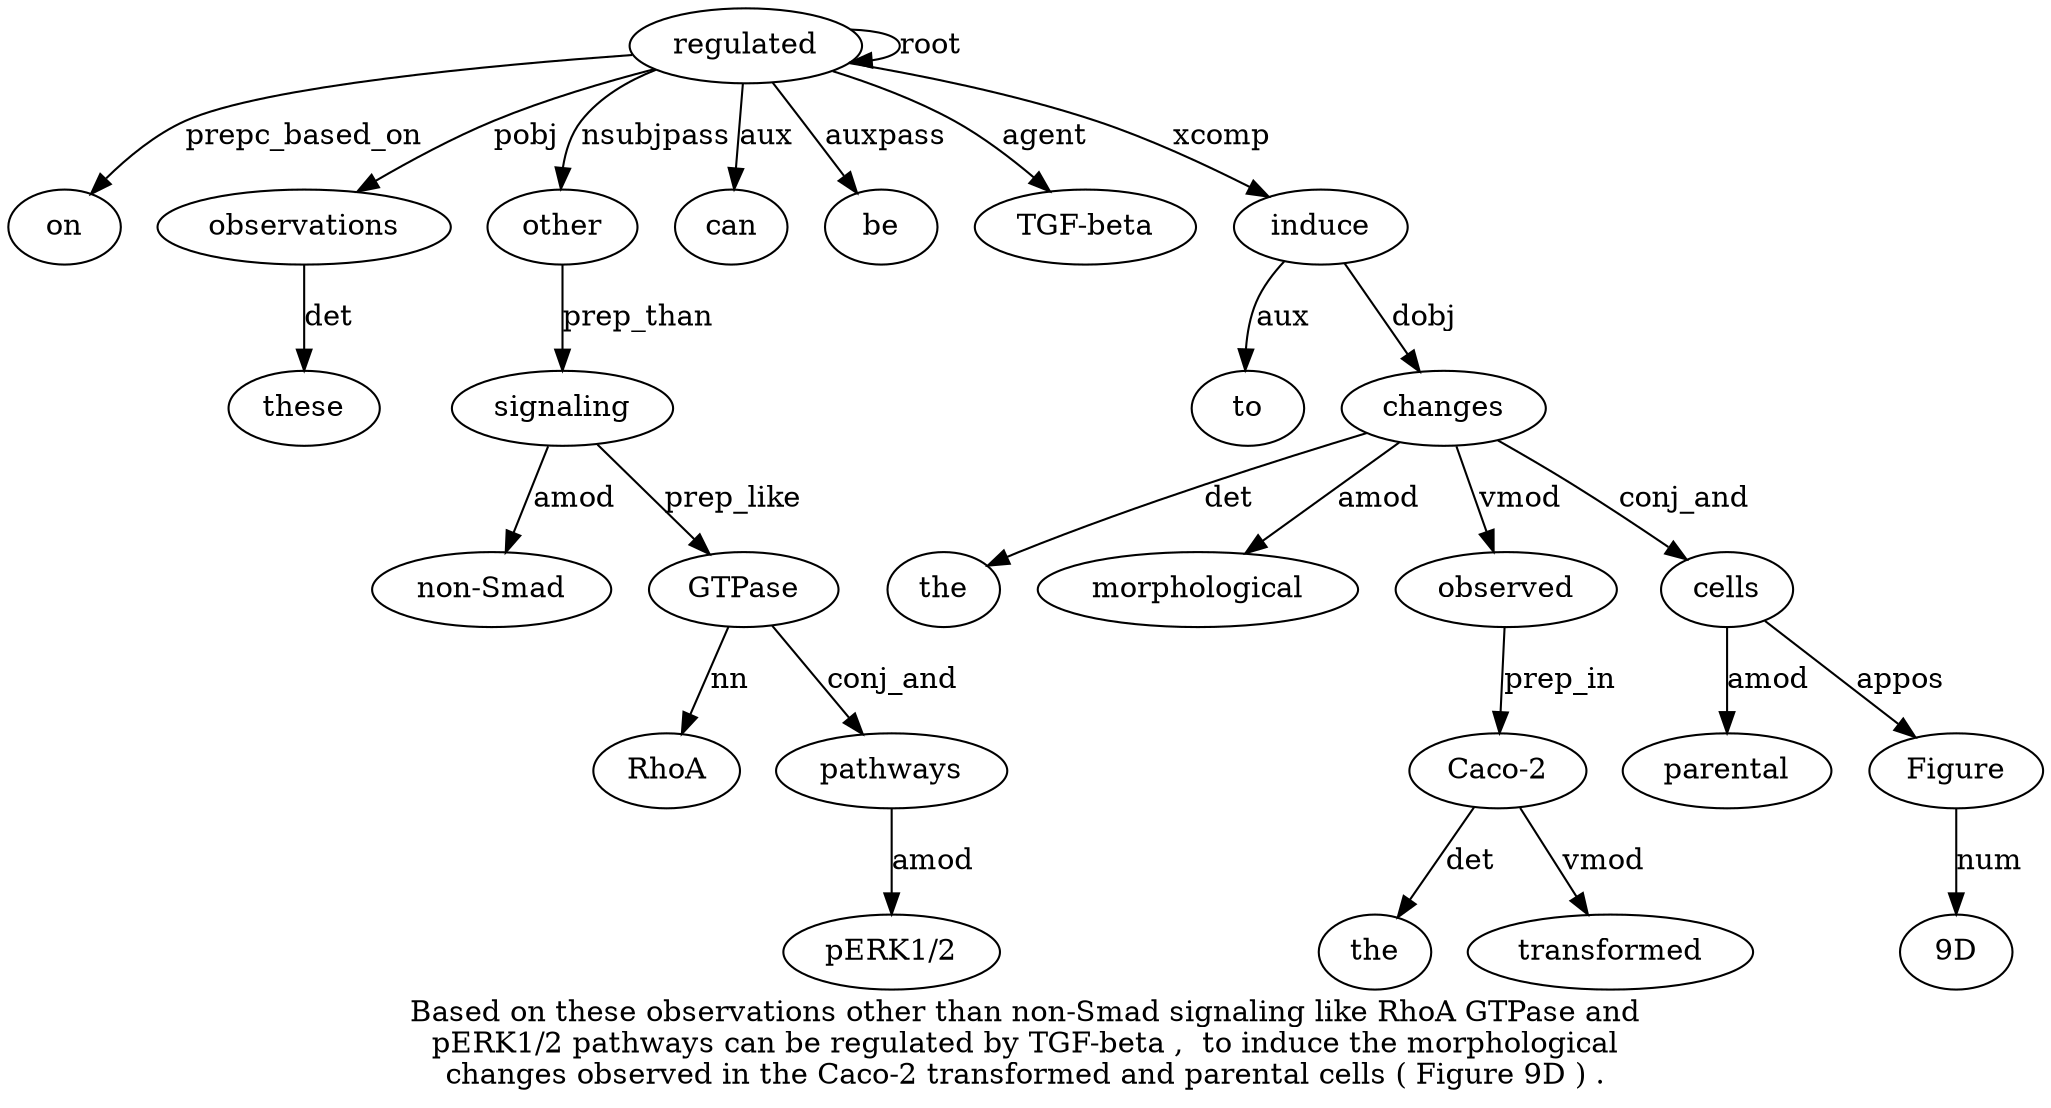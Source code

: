 digraph "Based on these observations other than non-Smad signaling like RhoA GTPase and pERK1/2 pathways can be regulated by TGF-beta ,  to induce the morphological changes observed in the Caco-2 transformed and parental cells ( Figure 9D ) ." {
label="Based on these observations other than non-Smad signaling like RhoA GTPase and
pERK1/2 pathways can be regulated by TGF-beta ,  to induce the morphological
changes observed in the Caco-2 transformed and parental cells ( Figure 9D ) .";
regulated17 [style=filled, fillcolor=white, label=regulated];
on2 [style=filled, fillcolor=white, label=on];
regulated17 -> on2  [label=prepc_based_on];
observations4 [style=filled, fillcolor=white, label=observations];
these3 [style=filled, fillcolor=white, label=these];
observations4 -> these3  [label=det];
regulated17 -> observations4  [label=pobj];
other5 [style=filled, fillcolor=white, label=other];
regulated17 -> other5  [label=nsubjpass];
signaling8 [style=filled, fillcolor=white, label=signaling];
"non-Smad7" [style=filled, fillcolor=white, label="non-Smad"];
signaling8 -> "non-Smad7"  [label=amod];
other5 -> signaling8  [label=prep_than];
GTPase11 [style=filled, fillcolor=white, label=GTPase];
RhoA10 [style=filled, fillcolor=white, label=RhoA];
GTPase11 -> RhoA10  [label=nn];
signaling8 -> GTPase11  [label=prep_like];
pathways14 [style=filled, fillcolor=white, label=pathways];
"pERK1/213" [style=filled, fillcolor=white, label="pERK1/2"];
pathways14 -> "pERK1/213"  [label=amod];
GTPase11 -> pathways14  [label=conj_and];
can15 [style=filled, fillcolor=white, label=can];
regulated17 -> can15  [label=aux];
be16 [style=filled, fillcolor=white, label=be];
regulated17 -> be16  [label=auxpass];
regulated17 -> regulated17  [label=root];
"TGF-beta19" [style=filled, fillcolor=white, label="TGF-beta"];
regulated17 -> "TGF-beta19"  [label=agent];
induce22 [style=filled, fillcolor=white, label=induce];
to21 [style=filled, fillcolor=white, label=to];
induce22 -> to21  [label=aux];
regulated17 -> induce22  [label=xcomp];
changes25 [style=filled, fillcolor=white, label=changes];
the23 [style=filled, fillcolor=white, label=the];
changes25 -> the23  [label=det];
morphological24 [style=filled, fillcolor=white, label=morphological];
changes25 -> morphological24  [label=amod];
induce22 -> changes25  [label=dobj];
observed26 [style=filled, fillcolor=white, label=observed];
changes25 -> observed26  [label=vmod];
"Caco-29" [style=filled, fillcolor=white, label="Caco-2"];
the28 [style=filled, fillcolor=white, label=the];
"Caco-29" -> the28  [label=det];
observed26 -> "Caco-29"  [label=prep_in];
transformed30 [style=filled, fillcolor=white, label=transformed];
"Caco-29" -> transformed30  [label=vmod];
cells33 [style=filled, fillcolor=white, label=cells];
parental32 [style=filled, fillcolor=white, label=parental];
cells33 -> parental32  [label=amod];
changes25 -> cells33  [label=conj_and];
Figure35 [style=filled, fillcolor=white, label=Figure];
cells33 -> Figure35  [label=appos];
"9D36" [style=filled, fillcolor=white, label="9D"];
Figure35 -> "9D36"  [label=num];
}

